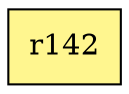 digraph G {
rankdir=BT;ranksep="2.0";
"r142" [shape=record,fillcolor=khaki1,style=filled,label="{r142}"];
}